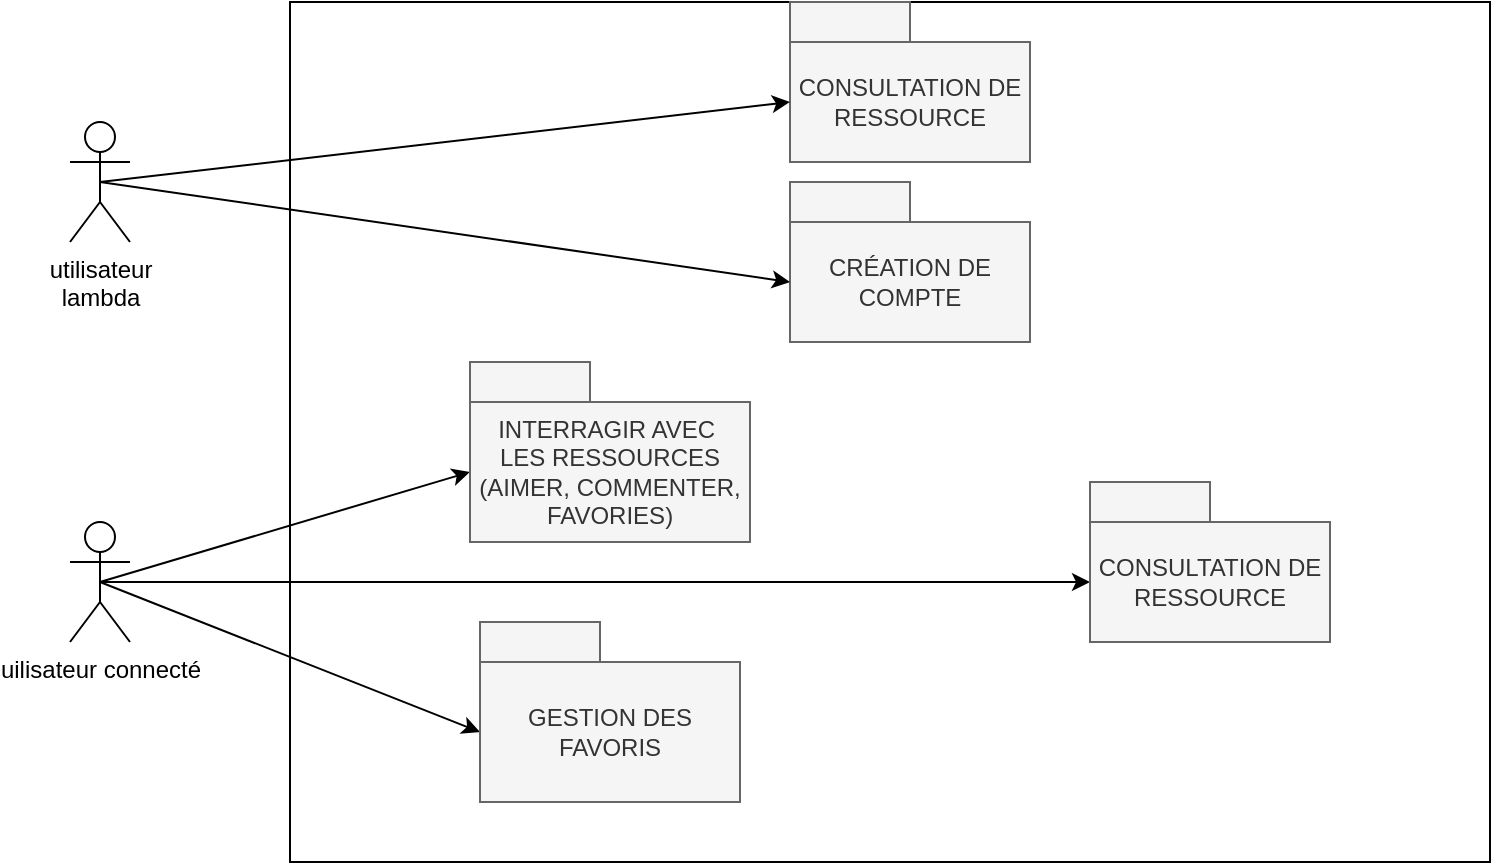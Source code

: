 <mxfile version="24.8.6">
  <diagram name="Page-1" id="n9Am9VauIdaOoJerlWXD">
    <mxGraphModel dx="1193" dy="726" grid="1" gridSize="10" guides="1" tooltips="1" connect="1" arrows="1" fold="1" page="1" pageScale="1" pageWidth="827" pageHeight="1169" math="0" shadow="0">
      <root>
        <mxCell id="0" />
        <mxCell id="1" parent="0" />
        <mxCell id="r6iRo7xkBhI7KEr5Lucl-1" value="utilisateur&lt;div&gt;lambda&lt;/div&gt;" style="shape=umlActor;verticalLabelPosition=bottom;verticalAlign=top;html=1;" vertex="1" parent="1">
          <mxGeometry x="50" y="100" width="30" height="60" as="geometry" />
        </mxCell>
        <mxCell id="r6iRo7xkBhI7KEr5Lucl-2" value="" style="rounded=0;whiteSpace=wrap;html=1;shadow=0;" vertex="1" parent="1">
          <mxGeometry x="160" y="40" width="600" height="430" as="geometry" />
        </mxCell>
        <mxCell id="r6iRo7xkBhI7KEr5Lucl-15" style="rounded=0;orthogonalLoop=1;jettySize=auto;html=1;exitX=0.5;exitY=0.5;exitDx=0;exitDy=0;exitPerimeter=0;" edge="1" parent="1" source="r6iRo7xkBhI7KEr5Lucl-5" target="r6iRo7xkBhI7KEr5Lucl-13">
          <mxGeometry relative="1" as="geometry" />
        </mxCell>
        <mxCell id="r6iRo7xkBhI7KEr5Lucl-18" style="rounded=0;orthogonalLoop=1;jettySize=auto;html=1;exitX=0.5;exitY=0.5;exitDx=0;exitDy=0;exitPerimeter=0;entryX=0;entryY=0.5;entryDx=0;entryDy=0;" edge="1" parent="1" source="r6iRo7xkBhI7KEr5Lucl-5" target="r6iRo7xkBhI7KEr5Lucl-16">
          <mxGeometry relative="1" as="geometry" />
        </mxCell>
        <mxCell id="r6iRo7xkBhI7KEr5Lucl-20" style="rounded=0;orthogonalLoop=1;jettySize=auto;html=1;exitX=0.5;exitY=0.5;exitDx=0;exitDy=0;exitPerimeter=0;entryX=0;entryY=0.5;entryDx=0;entryDy=0;" edge="1" parent="1" source="r6iRo7xkBhI7KEr5Lucl-5" target="r6iRo7xkBhI7KEr5Lucl-19">
          <mxGeometry relative="1" as="geometry" />
        </mxCell>
        <mxCell id="r6iRo7xkBhI7KEr5Lucl-5" value="uilisateur connecté" style="shape=umlActor;verticalLabelPosition=bottom;verticalAlign=top;html=1;" vertex="1" parent="1">
          <mxGeometry x="50" y="300" width="30" height="60" as="geometry" />
        </mxCell>
        <mxCell id="r6iRo7xkBhI7KEr5Lucl-6" value="CONSULTATION DE RESSOURCE" style="rounded=0;whiteSpace=wrap;html=1;fillColor=#f5f5f5;fontColor=#333333;strokeColor=#666666;" vertex="1" parent="1">
          <mxGeometry x="410" y="60" width="120" height="60" as="geometry" />
        </mxCell>
        <mxCell id="r6iRo7xkBhI7KEr5Lucl-7" value="" style="rounded=0;whiteSpace=wrap;html=1;fillColor=#f5f5f5;fontColor=#333333;strokeColor=#666666;" vertex="1" parent="1">
          <mxGeometry x="410" y="40" width="60" height="20" as="geometry" />
        </mxCell>
        <mxCell id="r6iRo7xkBhI7KEr5Lucl-8" style="rounded=0;orthogonalLoop=1;jettySize=auto;html=1;exitX=0.5;exitY=0.5;exitDx=0;exitDy=0;exitPerimeter=0;entryX=0;entryY=0.5;entryDx=0;entryDy=0;" edge="1" parent="1" source="r6iRo7xkBhI7KEr5Lucl-1" target="r6iRo7xkBhI7KEr5Lucl-6">
          <mxGeometry relative="1" as="geometry" />
        </mxCell>
        <mxCell id="r6iRo7xkBhI7KEr5Lucl-10" value="CRÉATION DE COMPTE" style="rounded=0;whiteSpace=wrap;html=1;fillColor=#f5f5f5;fontColor=#333333;strokeColor=#666666;" vertex="1" parent="1">
          <mxGeometry x="410" y="150" width="120" height="60" as="geometry" />
        </mxCell>
        <mxCell id="r6iRo7xkBhI7KEr5Lucl-11" style="rounded=0;orthogonalLoop=1;jettySize=auto;html=1;exitX=0.5;exitY=0.5;exitDx=0;exitDy=0;exitPerimeter=0;entryX=0;entryY=0.5;entryDx=0;entryDy=0;" edge="1" parent="1" source="r6iRo7xkBhI7KEr5Lucl-1" target="r6iRo7xkBhI7KEr5Lucl-10">
          <mxGeometry relative="1" as="geometry" />
        </mxCell>
        <mxCell id="r6iRo7xkBhI7KEr5Lucl-12" value="" style="rounded=0;whiteSpace=wrap;html=1;fillColor=#f5f5f5;fontColor=#333333;strokeColor=#666666;" vertex="1" parent="1">
          <mxGeometry x="410" y="130" width="60" height="20" as="geometry" />
        </mxCell>
        <mxCell id="r6iRo7xkBhI7KEr5Lucl-13" value="CONSULTATION DE RESSOURCE" style="rounded=0;whiteSpace=wrap;html=1;fillColor=#f5f5f5;fontColor=#333333;strokeColor=#666666;" vertex="1" parent="1">
          <mxGeometry x="560" y="300" width="120" height="60" as="geometry" />
        </mxCell>
        <mxCell id="r6iRo7xkBhI7KEr5Lucl-14" value="" style="rounded=0;whiteSpace=wrap;html=1;fillColor=#f5f5f5;fontColor=#333333;strokeColor=#666666;" vertex="1" parent="1">
          <mxGeometry x="560" y="280" width="60" height="20" as="geometry" />
        </mxCell>
        <mxCell id="r6iRo7xkBhI7KEr5Lucl-16" value="INTERRAGIR AVEC&amp;nbsp;&lt;div&gt;LES RESSOURCES&lt;/div&gt;&lt;div&gt;(AIMER, COMMENTER, FAVORIES)&lt;/div&gt;" style="rounded=0;whiteSpace=wrap;html=1;fillColor=#f5f5f5;fontColor=#333333;strokeColor=#666666;" vertex="1" parent="1">
          <mxGeometry x="250" y="240" width="140" height="70" as="geometry" />
        </mxCell>
        <mxCell id="r6iRo7xkBhI7KEr5Lucl-17" value="" style="rounded=0;whiteSpace=wrap;html=1;fillColor=#f5f5f5;fontColor=#333333;strokeColor=#666666;" vertex="1" parent="1">
          <mxGeometry x="250" y="220" width="60" height="20" as="geometry" />
        </mxCell>
        <mxCell id="r6iRo7xkBhI7KEr5Lucl-19" value="GESTION DES FAVORIS" style="rounded=0;whiteSpace=wrap;html=1;fillColor=#f5f5f5;fontColor=#333333;strokeColor=#666666;" vertex="1" parent="1">
          <mxGeometry x="255" y="370" width="130" height="70" as="geometry" />
        </mxCell>
        <mxCell id="r6iRo7xkBhI7KEr5Lucl-21" value="" style="rounded=0;whiteSpace=wrap;html=1;fillColor=#f5f5f5;fontColor=#333333;strokeColor=#666666;" vertex="1" parent="1">
          <mxGeometry x="255" y="350" width="60" height="20" as="geometry" />
        </mxCell>
      </root>
    </mxGraphModel>
  </diagram>
</mxfile>
